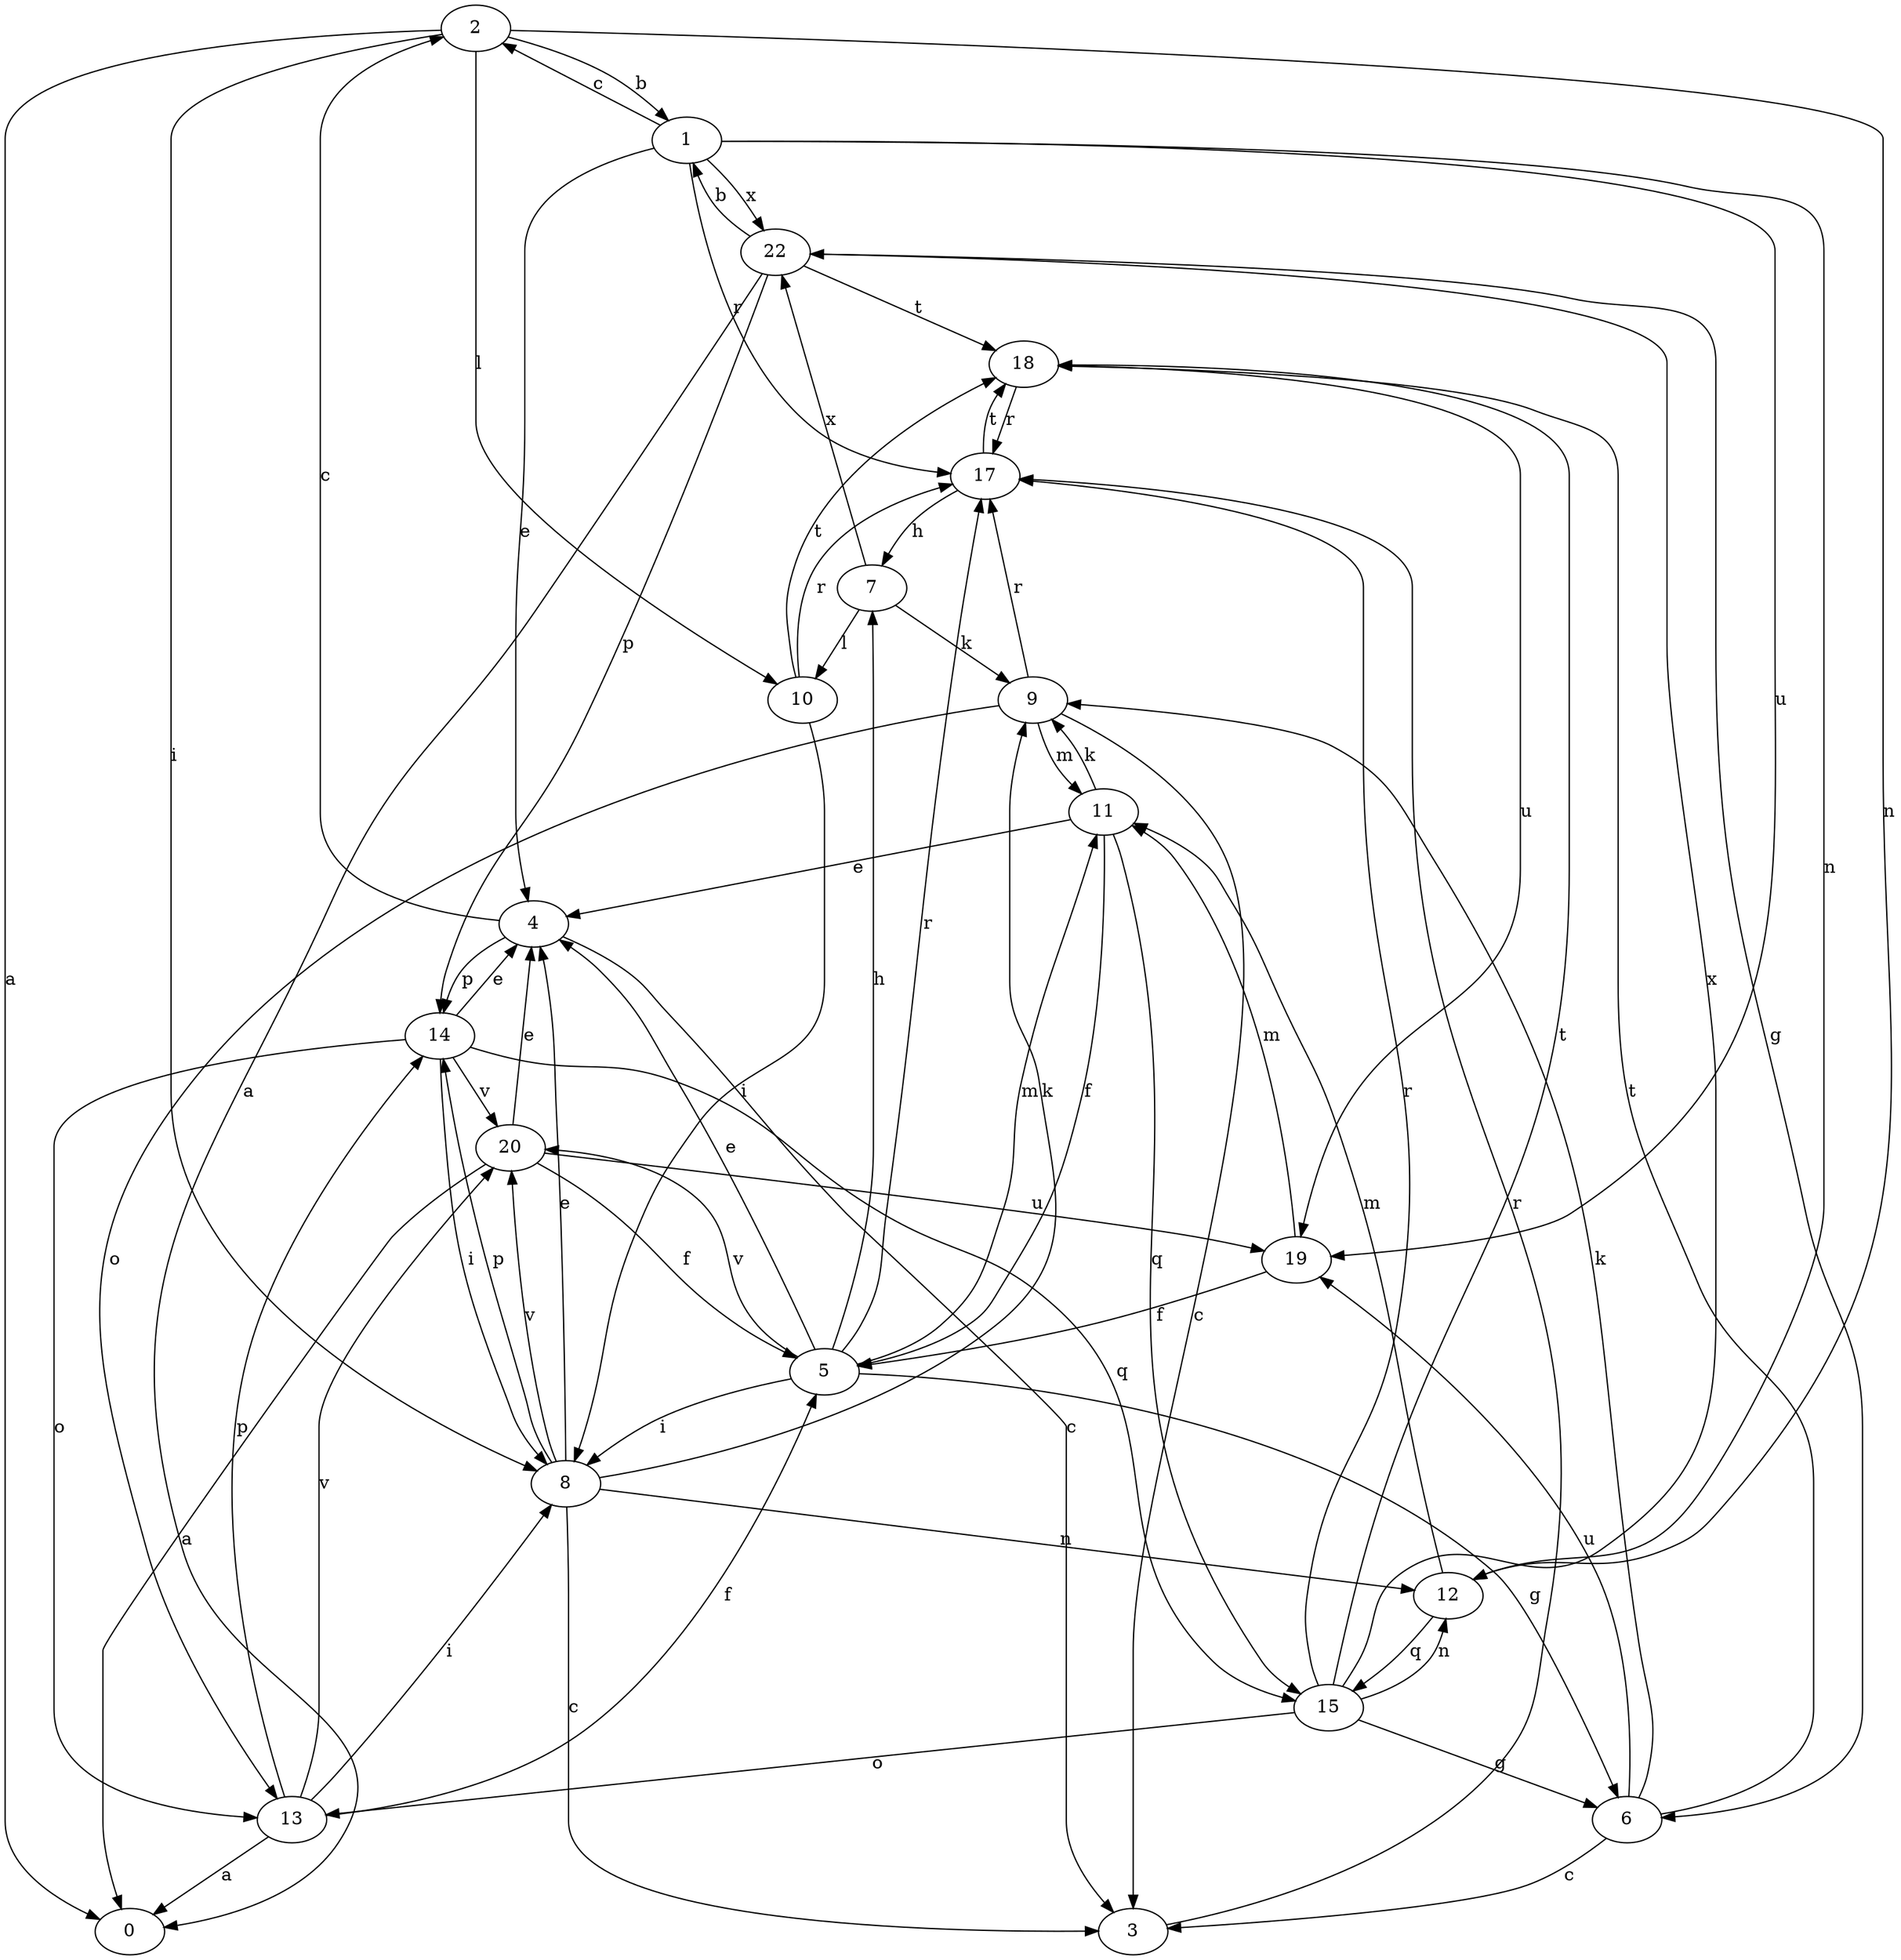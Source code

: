 strict digraph  {
0;
1;
2;
3;
4;
5;
6;
7;
8;
9;
10;
11;
12;
13;
14;
15;
17;
18;
19;
20;
22;
1 -> 2  [label=c];
1 -> 4  [label=e];
1 -> 12  [label=n];
1 -> 17  [label=r];
1 -> 19  [label=u];
1 -> 22  [label=x];
2 -> 0  [label=a];
2 -> 1  [label=b];
2 -> 8  [label=i];
2 -> 10  [label=l];
2 -> 12  [label=n];
3 -> 17  [label=r];
4 -> 2  [label=c];
4 -> 3  [label=c];
4 -> 14  [label=p];
5 -> 4  [label=e];
5 -> 6  [label=g];
5 -> 7  [label=h];
5 -> 8  [label=i];
5 -> 11  [label=m];
5 -> 17  [label=r];
5 -> 20  [label=v];
6 -> 3  [label=c];
6 -> 9  [label=k];
6 -> 18  [label=t];
6 -> 19  [label=u];
7 -> 9  [label=k];
7 -> 10  [label=l];
7 -> 22  [label=x];
8 -> 3  [label=c];
8 -> 4  [label=e];
8 -> 9  [label=k];
8 -> 12  [label=n];
8 -> 14  [label=p];
8 -> 20  [label=v];
9 -> 3  [label=c];
9 -> 11  [label=m];
9 -> 13  [label=o];
9 -> 17  [label=r];
10 -> 8  [label=i];
10 -> 17  [label=r];
10 -> 18  [label=t];
11 -> 4  [label=e];
11 -> 5  [label=f];
11 -> 9  [label=k];
11 -> 15  [label=q];
12 -> 11  [label=m];
12 -> 15  [label=q];
13 -> 0  [label=a];
13 -> 5  [label=f];
13 -> 8  [label=i];
13 -> 14  [label=p];
13 -> 20  [label=v];
14 -> 4  [label=e];
14 -> 8  [label=i];
14 -> 13  [label=o];
14 -> 15  [label=q];
14 -> 20  [label=v];
15 -> 6  [label=g];
15 -> 12  [label=n];
15 -> 13  [label=o];
15 -> 17  [label=r];
15 -> 18  [label=t];
15 -> 22  [label=x];
17 -> 7  [label=h];
17 -> 18  [label=t];
18 -> 17  [label=r];
18 -> 19  [label=u];
19 -> 5  [label=f];
19 -> 11  [label=m];
20 -> 0  [label=a];
20 -> 4  [label=e];
20 -> 5  [label=f];
20 -> 19  [label=u];
22 -> 0  [label=a];
22 -> 1  [label=b];
22 -> 6  [label=g];
22 -> 14  [label=p];
22 -> 18  [label=t];
}
